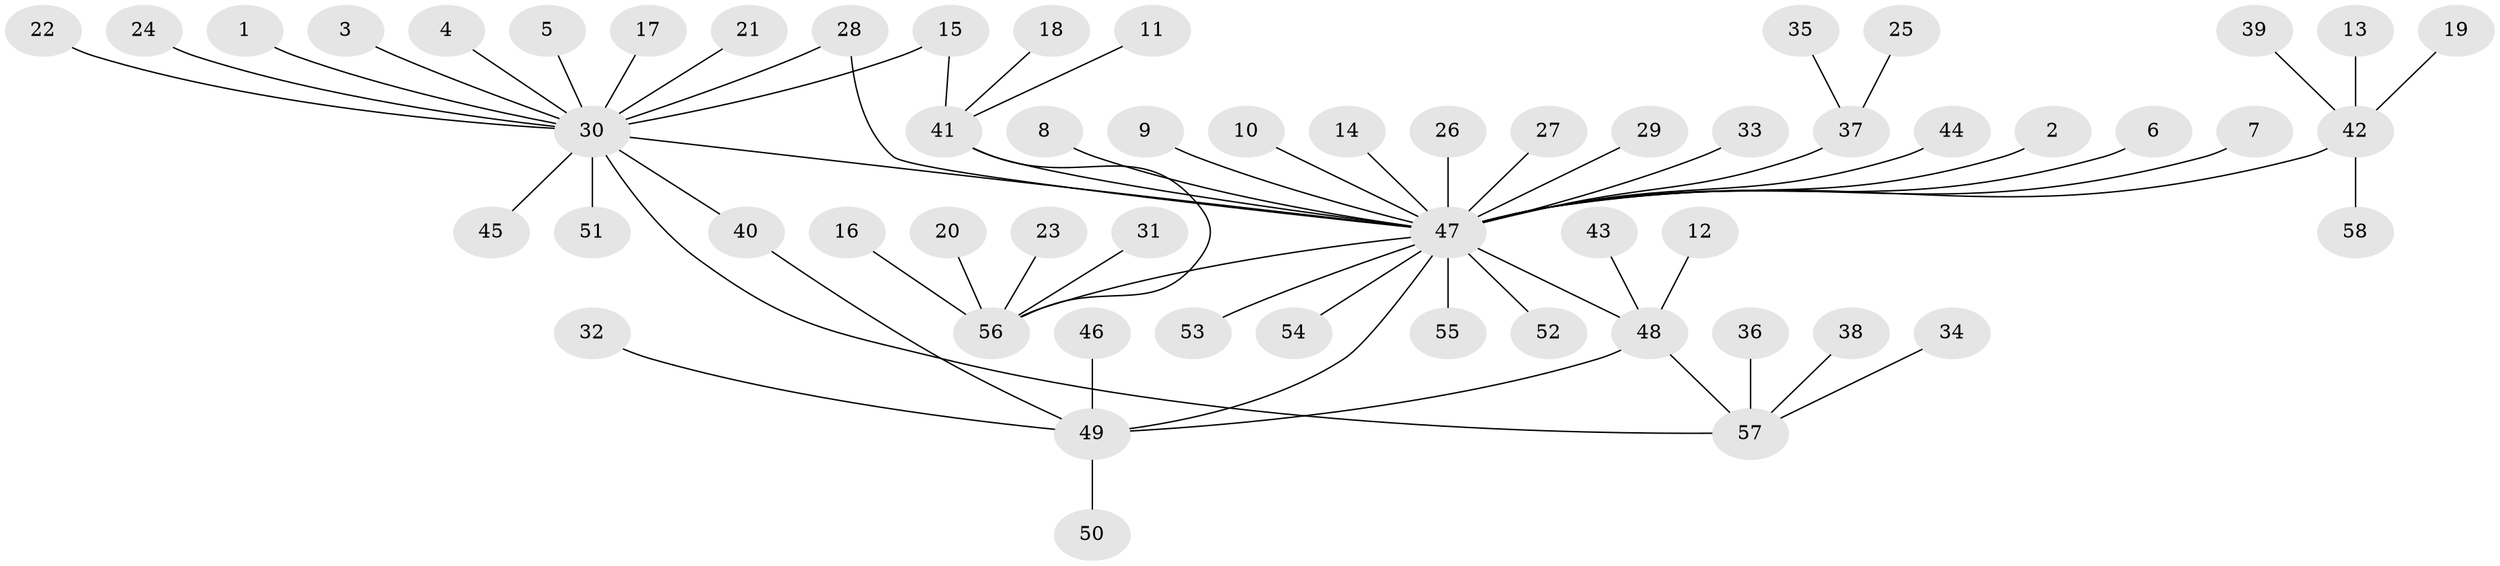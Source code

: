 // original degree distribution, {8: 0.017241379310344827, 13: 0.008620689655172414, 3: 0.11206896551724138, 6: 0.008620689655172414, 16: 0.008620689655172414, 7: 0.008620689655172414, 5: 0.02586206896551724, 17: 0.008620689655172414, 1: 0.6293103448275862, 2: 0.1724137931034483}
// Generated by graph-tools (version 1.1) at 2025/49/03/09/25 03:49:52]
// undirected, 58 vertices, 63 edges
graph export_dot {
graph [start="1"]
  node [color=gray90,style=filled];
  1;
  2;
  3;
  4;
  5;
  6;
  7;
  8;
  9;
  10;
  11;
  12;
  13;
  14;
  15;
  16;
  17;
  18;
  19;
  20;
  21;
  22;
  23;
  24;
  25;
  26;
  27;
  28;
  29;
  30;
  31;
  32;
  33;
  34;
  35;
  36;
  37;
  38;
  39;
  40;
  41;
  42;
  43;
  44;
  45;
  46;
  47;
  48;
  49;
  50;
  51;
  52;
  53;
  54;
  55;
  56;
  57;
  58;
  1 -- 30 [weight=1.0];
  2 -- 47 [weight=1.0];
  3 -- 30 [weight=1.0];
  4 -- 30 [weight=1.0];
  5 -- 30 [weight=1.0];
  6 -- 47 [weight=1.0];
  7 -- 47 [weight=1.0];
  8 -- 47 [weight=1.0];
  9 -- 47 [weight=1.0];
  10 -- 47 [weight=1.0];
  11 -- 41 [weight=1.0];
  12 -- 48 [weight=1.0];
  13 -- 42 [weight=1.0];
  14 -- 47 [weight=1.0];
  15 -- 30 [weight=1.0];
  15 -- 41 [weight=1.0];
  16 -- 56 [weight=1.0];
  17 -- 30 [weight=1.0];
  18 -- 41 [weight=1.0];
  19 -- 42 [weight=1.0];
  20 -- 56 [weight=1.0];
  21 -- 30 [weight=1.0];
  22 -- 30 [weight=1.0];
  23 -- 56 [weight=1.0];
  24 -- 30 [weight=1.0];
  25 -- 37 [weight=1.0];
  26 -- 47 [weight=1.0];
  27 -- 47 [weight=1.0];
  28 -- 30 [weight=1.0];
  28 -- 47 [weight=1.0];
  29 -- 47 [weight=1.0];
  30 -- 40 [weight=1.0];
  30 -- 45 [weight=1.0];
  30 -- 47 [weight=1.0];
  30 -- 51 [weight=1.0];
  30 -- 57 [weight=1.0];
  31 -- 56 [weight=1.0];
  32 -- 49 [weight=1.0];
  33 -- 47 [weight=1.0];
  34 -- 57 [weight=1.0];
  35 -- 37 [weight=1.0];
  36 -- 57 [weight=1.0];
  37 -- 47 [weight=1.0];
  38 -- 57 [weight=1.0];
  39 -- 42 [weight=1.0];
  40 -- 49 [weight=1.0];
  41 -- 47 [weight=1.0];
  41 -- 56 [weight=1.0];
  42 -- 47 [weight=1.0];
  42 -- 58 [weight=1.0];
  43 -- 48 [weight=1.0];
  44 -- 47 [weight=1.0];
  46 -- 49 [weight=1.0];
  47 -- 48 [weight=1.0];
  47 -- 49 [weight=1.0];
  47 -- 52 [weight=1.0];
  47 -- 53 [weight=1.0];
  47 -- 54 [weight=1.0];
  47 -- 55 [weight=1.0];
  47 -- 56 [weight=1.0];
  48 -- 49 [weight=1.0];
  48 -- 57 [weight=1.0];
  49 -- 50 [weight=1.0];
}
